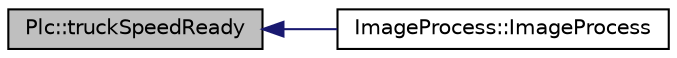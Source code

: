 digraph "Plc::truckSpeedReady"
{
  edge [fontname="Helvetica",fontsize="10",labelfontname="Helvetica",labelfontsize="10"];
  node [fontname="Helvetica",fontsize="10",shape=record];
  rankdir="LR";
  Node34 [label="Plc::truckSpeedReady",height=0.2,width=0.4,color="black", fillcolor="grey75", style="filled", fontcolor="black"];
  Node34 -> Node35 [dir="back",color="midnightblue",fontsize="10",style="solid",fontname="Helvetica"];
  Node35 [label="ImageProcess::ImageProcess",height=0.2,width=0.4,color="black", fillcolor="white", style="filled",URL="$class_image_process.html#abc606c9f2c55844cc2f08e6373cdc0b6"];
}
